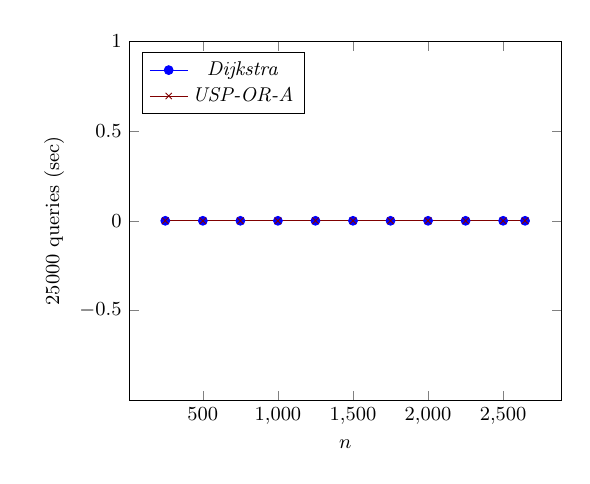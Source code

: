 \tikzstyle{textstyle}=[font=\fontsize{9}{9}\selectfont]
\begin{tikzpicture}[textstyle, scale=0.8]
    \begin{axis}[
        xlabel={$n$},
        ylabel={$25000$ queries (sec)},
		legend pos=north west
        ]
        
    \addplot[smooth,mark=*,color=blue] plot coordinates {
		(250,0)
		(500,0)
		(750,0)
		(1000,0)
		(1250,0)
		(1500,0)
		(1750,0)
		(2000,0)
		(2250,0)
		(2500,0)
		(2646,0)
    };
    \addlegendentry{\textit{Dijkstra}}
    
    \addplot[smooth,mark=x,color=black!50!red] plot coordinates {
		(250,0)
		(500,0)
		(750,0)
		(1000,0)
		(1250,0)
		(1500,0)
		(1750,0)
		(2000,0)
		(2250,0)
		(2500,0)
		(2646,0)
    };
    \addlegendentry{\textit{USP-OR-A}}
    
    \end{axis}
\end{tikzpicture}
